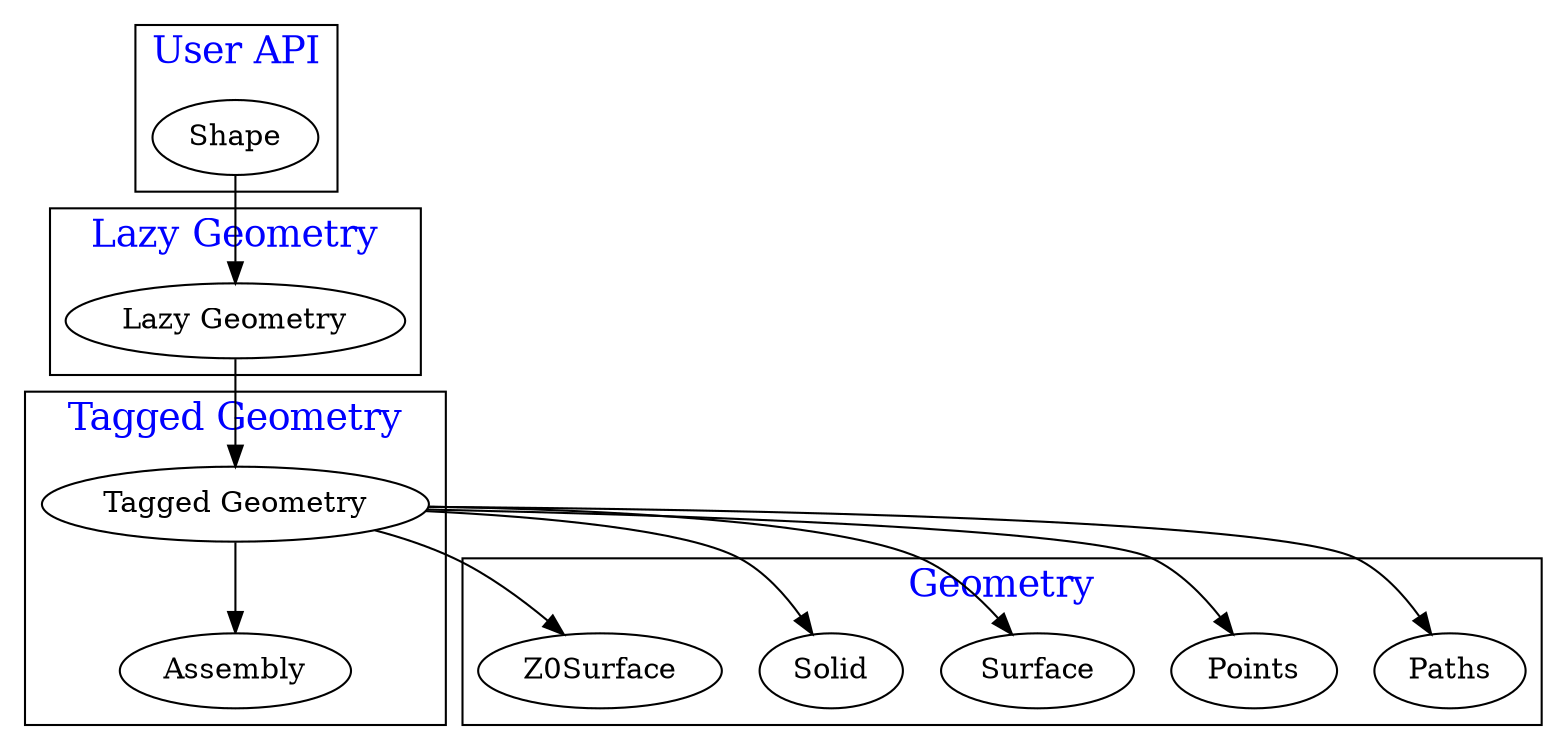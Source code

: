 digraph Geometry {
  outputorder="edgesfirst"
  fontcolor = "blue";
  fontsize = 18;

  subgraph cluster_api {
    label = "User API";
    "Shape";
  }
  subgraph cluster_lazy {
    label = "Lazy Geometry";
    "Lazy Geometry";
  }
  subgraph cluster_tagged {
    label = "Tagged Geometry";
    "Tagged Geometry";
    "Assembly" [style=filled, fillcolor=white];
  }
  subgraph cluster_geometry {
    label = "Geometry";
    "Paths";
    "Points";
    "Surface";
    "Solid";
    "Z0Surface";
  }

  "Shape" -> "Lazy Geometry";
  "Lazy Geometry" -> "Tagged Geometry";
  "Tagged Geometry" -> "Assembly";
  "Tagged Geometry" -> "Paths";
  "Tagged Geometry" -> "Z0Surface";
  "Tagged Geometry" -> "Surface";
  "Tagged Geometry" -> "Solid";
  "Tagged Geometry" -> "Points";
}

